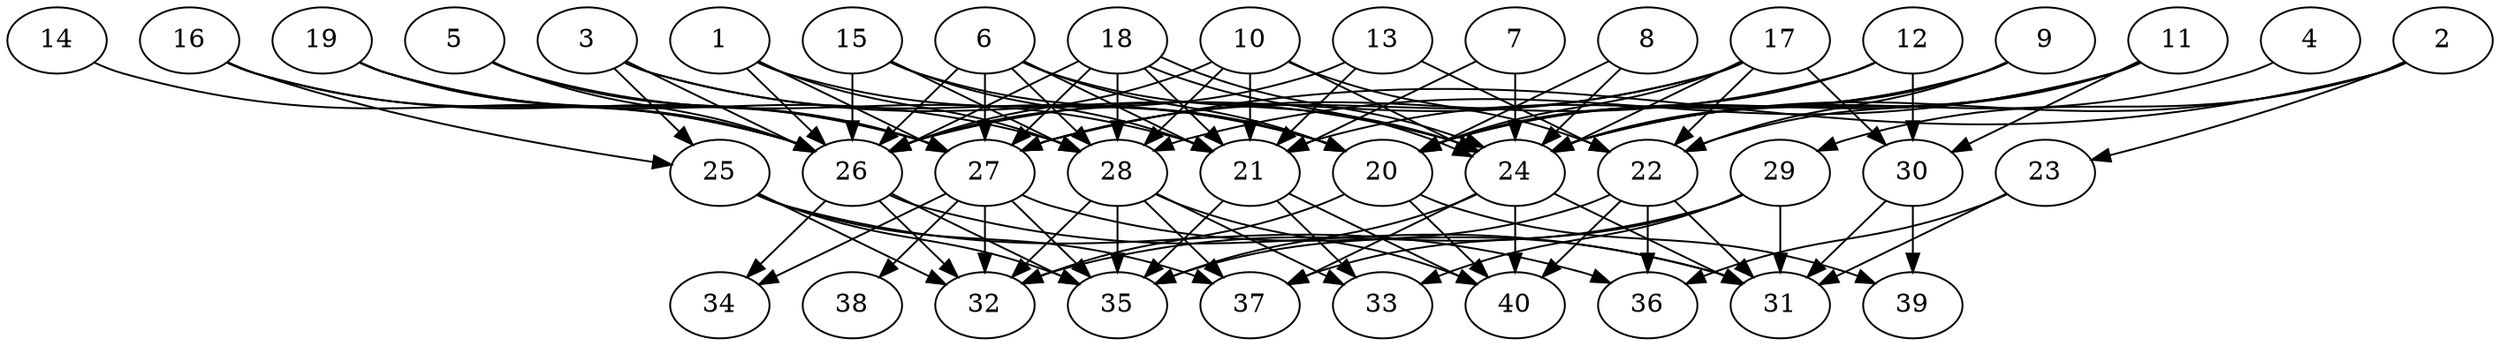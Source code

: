 // DAG (tier=3-complex, mode=data, n=40, ccr=0.531, fat=0.866, density=0.650, regular=0.345, jump=0.232, mindata=4194304, maxdata=33554432)
// DAG automatically generated by daggen at Sun Aug 24 16:33:35 2025
// /home/ermia/Project/Environments/daggen/bin/daggen --dot --ccr 0.531 --fat 0.866 --regular 0.345 --density 0.650 --jump 0.232 --mindata 4194304 --maxdata 33554432 -n 40 
digraph G {
  1 [size="3768148455590243840", alpha="0.13", expect_size="1884074227795121920"]
  1 -> 20 [size ="8112502034399232"]
  1 -> 26 [size ="8112502034399232"]
  1 -> 27 [size ="8112502034399232"]
  1 -> 28 [size ="8112502034399232"]
  2 [size="1648197683410712064", alpha="0.07", expect_size="824098841705356032"]
  2 -> 23 [size ="2016923655077888"]
  2 -> 24 [size ="2016923655077888"]
  2 -> 27 [size ="2016923655077888"]
  2 -> 29 [size ="2016923655077888"]
  3 [size="33666327383272574681088", alpha="0.14", expect_size="16833163691636287340544"]
  3 -> 20 [size ="8341045339226112"]
  3 -> 24 [size ="8341045339226112"]
  3 -> 25 [size ="8341045339226112"]
  3 -> 26 [size ="8341045339226112"]
  4 [size="18062754352689292", alpha="0.02", expect_size="9031377176344646"]
  4 -> 24 [size ="381866288873472"]
  5 [size="128033818462128177152", alpha="0.02", expect_size="64016909231064088576"]
  5 -> 21 [size ="203223122051072"]
  5 -> 26 [size ="203223122051072"]
  5 -> 27 [size ="203223122051072"]
  6 [size="2027110001283521280", alpha="0.07", expect_size="1013555000641760640"]
  6 -> 20 [size ="2093336936579072"]
  6 -> 21 [size ="2093336936579072"]
  6 -> 24 [size ="2093336936579072"]
  6 -> 26 [size ="2093336936579072"]
  6 -> 27 [size ="2093336936579072"]
  6 -> 28 [size ="2093336936579072"]
  7 [size="342564323027303616", alpha="0.13", expect_size="171282161513651808"]
  7 -> 21 [size ="719147654709248"]
  7 -> 24 [size ="719147654709248"]
  8 [size="2472889837670783488", alpha="0.07", expect_size="1236444918835391744"]
  8 -> 20 [size ="1939379270451200"]
  8 -> 24 [size ="1939379270451200"]
  9 [size="40060787110463480", alpha="0.15", expect_size="20030393555231740"]
  9 -> 20 [size ="1724274758909952"]
  9 -> 21 [size ="1724274758909952"]
  9 -> 22 [size ="1724274758909952"]
  9 -> 24 [size ="1724274758909952"]
  10 [size="4862954256740646912000", alpha="0.08", expect_size="2431477128370323456000"]
  10 -> 21 [size ="2296272597811200"]
  10 -> 22 [size ="2296272597811200"]
  10 -> 24 [size ="2296272597811200"]
  10 -> 26 [size ="2296272597811200"]
  10 -> 28 [size ="2296272597811200"]
  11 [size="8820021665022441684992", alpha="0.13", expect_size="4410010832511220842496"]
  11 -> 20 [size ="3415097351340032"]
  11 -> 22 [size ="3415097351340032"]
  11 -> 24 [size ="3415097351340032"]
  11 -> 28 [size ="3415097351340032"]
  11 -> 30 [size ="3415097351340032"]
  12 [size="1367042125728807168", alpha="0.07", expect_size="683521062864403584"]
  12 -> 20 [size ="1489891682680832"]
  12 -> 27 [size ="1489891682680832"]
  12 -> 30 [size ="1489891682680832"]
  13 [size="3308028060165826560", alpha="0.06", expect_size="1654014030082913280"]
  13 -> 21 [size ="7057738865573888"]
  13 -> 22 [size ="7057738865573888"]
  13 -> 26 [size ="7057738865573888"]
  14 [size="14530813135993998", alpha="0.08", expect_size="7265406567996999"]
  14 -> 26 [size ="1031512908627968"]
  15 [size="631423786108476981248", alpha="0.11", expect_size="315711893054238490624"]
  15 -> 20 [size ="588803811049472"]
  15 -> 21 [size ="588803811049472"]
  15 -> 26 [size ="588803811049472"]
  15 -> 28 [size ="588803811049472"]
  16 [size="1573603458336591872", alpha="0.11", expect_size="786801729168295936"]
  16 -> 25 [size ="848788558184448"]
  16 -> 26 [size ="848788558184448"]
  16 -> 27 [size ="848788558184448"]
  17 [size="24007830105137874993152", alpha="0.05", expect_size="12003915052568937496576"]
  17 -> 20 [size ="6657715912835072"]
  17 -> 22 [size ="6657715912835072"]
  17 -> 24 [size ="6657715912835072"]
  17 -> 26 [size ="6657715912835072"]
  17 -> 27 [size ="6657715912835072"]
  17 -> 30 [size ="6657715912835072"]
  18 [size="18381465112160748", alpha="0.14", expect_size="9190732556080374"]
  18 -> 21 [size ="589788138700800"]
  18 -> 24 [size ="589788138700800"]
  18 -> 24 [size ="589788138700800"]
  18 -> 26 [size ="589788138700800"]
  18 -> 27 [size ="589788138700800"]
  18 -> 28 [size ="589788138700800"]
  19 [size="10594223582592864", alpha="0.07", expect_size="5297111791296432"]
  19 -> 26 [size ="215288222056448"]
  19 -> 27 [size ="215288222056448"]
  19 -> 28 [size ="215288222056448"]
  20 [size="6142709902736788480", alpha="0.16", expect_size="3071354951368394240"]
  20 -> 32 [size ="8066133810741248"]
  20 -> 39 [size ="8066133810741248"]
  20 -> 40 [size ="8066133810741248"]
  21 [size="10417171601708400", alpha="0.08", expect_size="5208585800854200"]
  21 -> 33 [size ="614663507148800"]
  21 -> 35 [size ="614663507148800"]
  21 -> 40 [size ="614663507148800"]
  22 [size="2686426318724364288", alpha="0.08", expect_size="1343213159362182144"]
  22 -> 31 [size ="1166644390920192"]
  22 -> 35 [size ="1166644390920192"]
  22 -> 36 [size ="1166644390920192"]
  22 -> 40 [size ="1166644390920192"]
  23 [size="10602900814190016987136", alpha="0.16", expect_size="5301450407095008493568"]
  23 -> 31 [size ="3861059131670528"]
  23 -> 36 [size ="3861059131670528"]
  24 [size="6970026599347313664", alpha="0.06", expect_size="3485013299673656832"]
  24 -> 31 [size ="2677293239500800"]
  24 -> 35 [size ="2677293239500800"]
  24 -> 37 [size ="2677293239500800"]
  24 -> 40 [size ="2677293239500800"]
  25 [size="12587886083029086502912", alpha="0.16", expect_size="6293943041514543251456"]
  25 -> 32 [size ="4329042568282112"]
  25 -> 35 [size ="4329042568282112"]
  25 -> 36 [size ="4329042568282112"]
  25 -> 37 [size ="4329042568282112"]
  26 [size="10118244849744822", alpha="0.03", expect_size="5059122424872411"]
  26 -> 31 [size ="449727401295872"]
  26 -> 32 [size ="449727401295872"]
  26 -> 34 [size ="449727401295872"]
  26 -> 35 [size ="449727401295872"]
  27 [size="37262488507121420730368", alpha="0.19", expect_size="18631244253560710365184"]
  27 -> 31 [size ="8924924626337792"]
  27 -> 32 [size ="8924924626337792"]
  27 -> 34 [size ="8924924626337792"]
  27 -> 35 [size ="8924924626337792"]
  27 -> 38 [size ="8924924626337792"]
  28 [size="2901672503166572", alpha="0.03", expect_size="1450836251583286"]
  28 -> 32 [size ="147341545832448"]
  28 -> 33 [size ="147341545832448"]
  28 -> 35 [size ="147341545832448"]
  28 -> 37 [size ="147341545832448"]
  28 -> 40 [size ="147341545832448"]
  29 [size="3385768232071364345856", alpha="0.13", expect_size="1692884116035682172928"]
  29 -> 31 [size ="1803826671648768"]
  29 -> 32 [size ="1803826671648768"]
  29 -> 33 [size ="1803826671648768"]
  29 -> 37 [size ="1803826671648768"]
  30 [size="99170381085014096", alpha="0.03", expect_size="49585190542507048"]
  30 -> 31 [size ="3371905012727808"]
  30 -> 39 [size ="3371905012727808"]
  31 [size="2122418621513728000000", alpha="0.16", expect_size="1061209310756864000000"]
  32 [size="23314122804074389700608", alpha="0.10", expect_size="11657061402037194850304"]
  33 [size="189071783423377408000", alpha="0.03", expect_size="94535891711688704000"]
  34 [size="32834104690457459032064", alpha="0.19", expect_size="16417052345228729516032"]
  35 [size="11710999507645960192", alpha="0.13", expect_size="5855499753822980096"]
  36 [size="8026582043540153", alpha="0.08", expect_size="4013291021770076"]
  37 [size="3340730137162489856", alpha="0.20", expect_size="1670365068581244928"]
  38 [size="71929296684123376", alpha="0.01", expect_size="35964648342061688"]
  39 [size="271113335916934112", alpha="0.18", expect_size="135556667958467056"]
  40 [size="8003505877968268288", alpha="0.11", expect_size="4001752938984134144"]
}